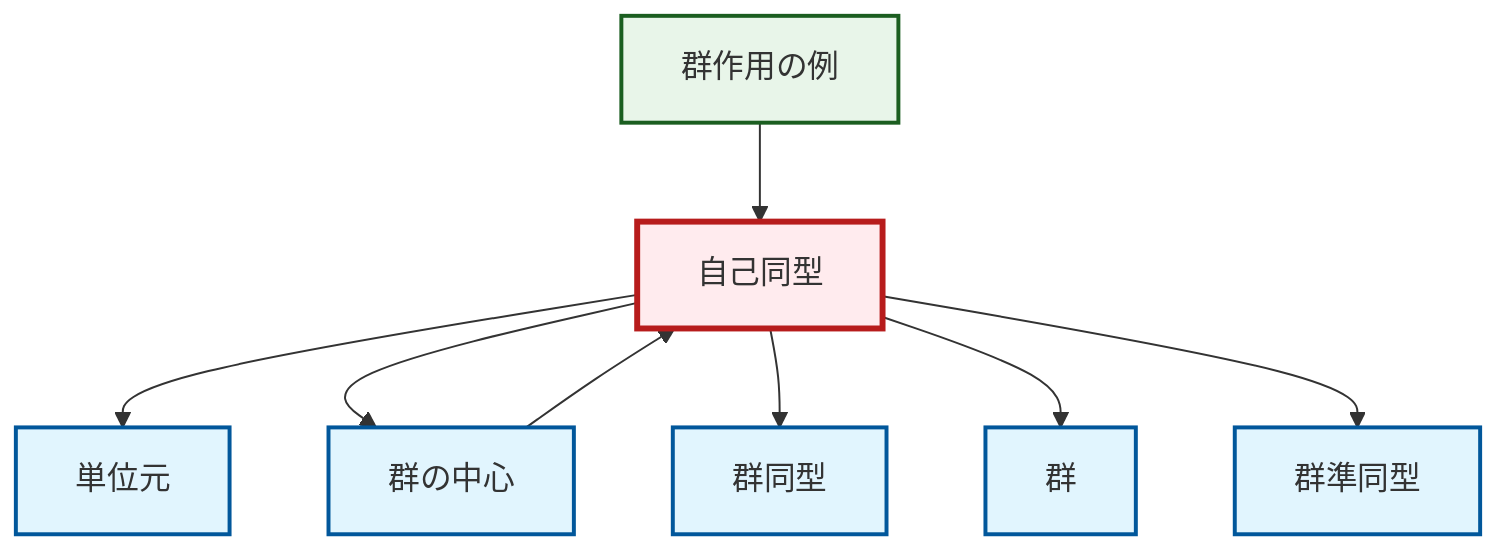 graph TD
    classDef definition fill:#e1f5fe,stroke:#01579b,stroke-width:2px
    classDef theorem fill:#f3e5f5,stroke:#4a148c,stroke-width:2px
    classDef axiom fill:#fff3e0,stroke:#e65100,stroke-width:2px
    classDef example fill:#e8f5e9,stroke:#1b5e20,stroke-width:2px
    classDef current fill:#ffebee,stroke:#b71c1c,stroke-width:3px
    def-isomorphism["群同型"]:::definition
    def-homomorphism["群準同型"]:::definition
    ex-group-action-examples["群作用の例"]:::example
    def-identity-element["単位元"]:::definition
    def-automorphism["自己同型"]:::definition
    def-group["群"]:::definition
    def-center-of-group["群の中心"]:::definition
    def-automorphism --> def-identity-element
    ex-group-action-examples --> def-automorphism
    def-center-of-group --> def-automorphism
    def-automorphism --> def-center-of-group
    def-automorphism --> def-isomorphism
    def-automorphism --> def-group
    def-automorphism --> def-homomorphism
    class def-automorphism current